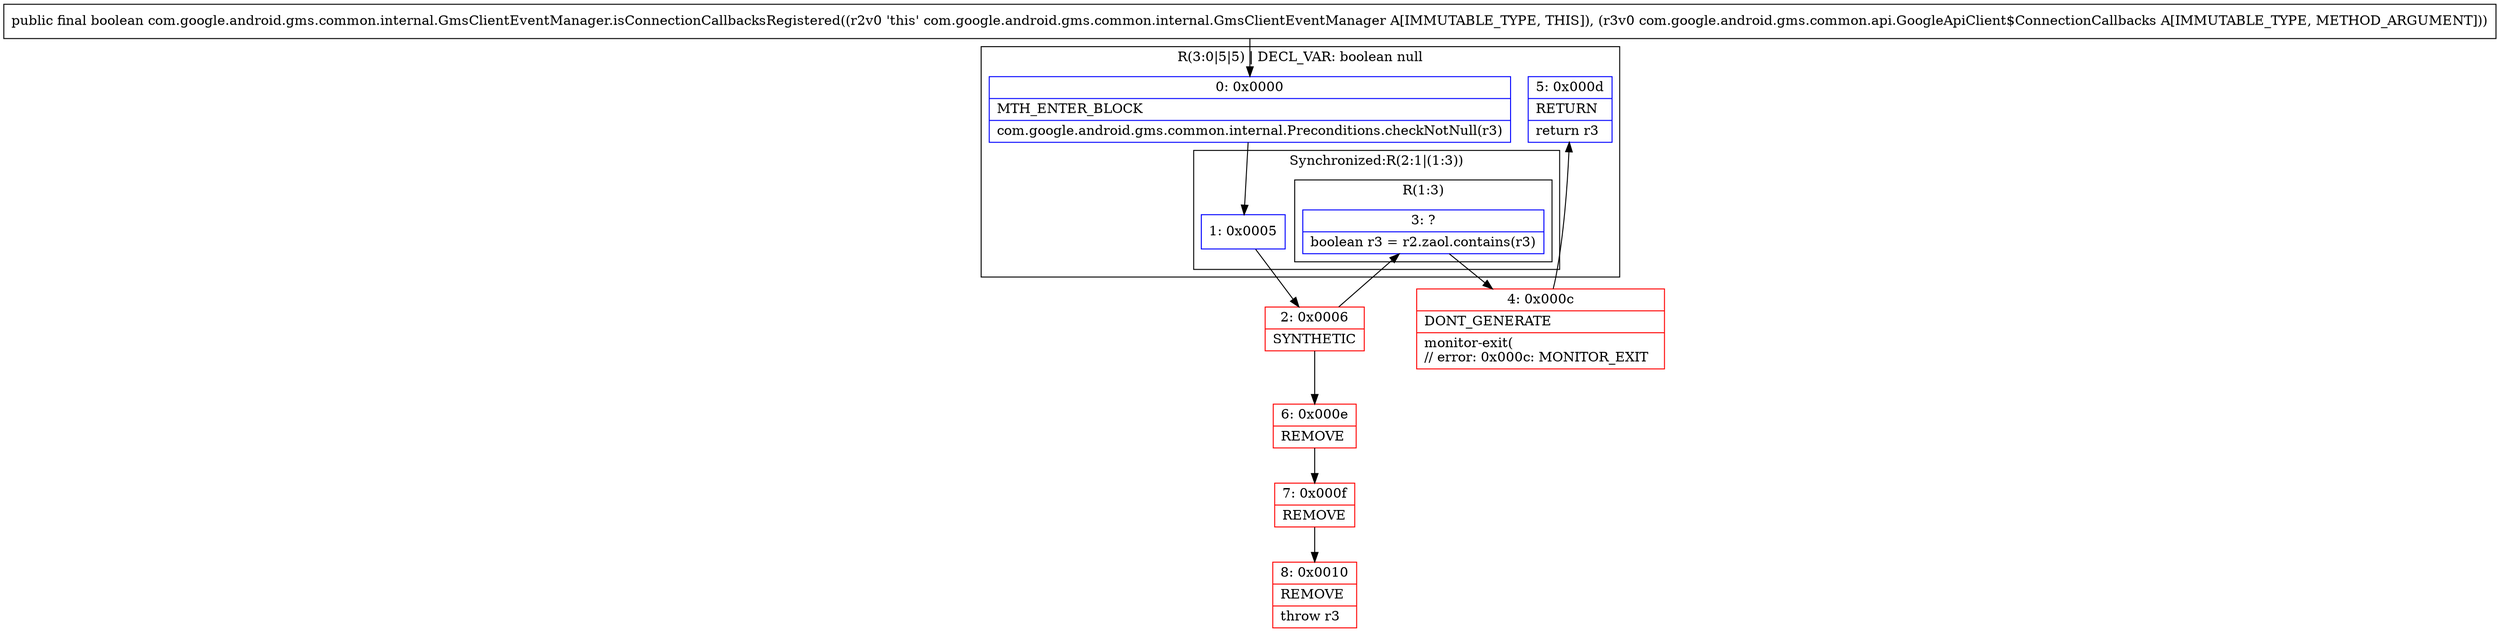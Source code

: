 digraph "CFG forcom.google.android.gms.common.internal.GmsClientEventManager.isConnectionCallbacksRegistered(Lcom\/google\/android\/gms\/common\/api\/GoogleApiClient$ConnectionCallbacks;)Z" {
subgraph cluster_Region_1234902823 {
label = "R(3:0|5|5) | DECL_VAR: boolean null\l";
node [shape=record,color=blue];
Node_0 [shape=record,label="{0\:\ 0x0000|MTH_ENTER_BLOCK\l|com.google.android.gms.common.internal.Preconditions.checkNotNull(r3)\l}"];
subgraph cluster_SynchronizedRegion_1423075210 {
label = "Synchronized:R(2:1|(1:3))";
node [shape=record,color=blue];
Node_1 [shape=record,label="{1\:\ 0x0005}"];
subgraph cluster_Region_232329676 {
label = "R(1:3)";
node [shape=record,color=blue];
Node_3 [shape=record,label="{3\:\ ?|boolean r3 = r2.zaol.contains(r3)\l}"];
}
}
Node_5 [shape=record,label="{5\:\ 0x000d|RETURN\l|return r3\l}"];
}
Node_2 [shape=record,color=red,label="{2\:\ 0x0006|SYNTHETIC\l}"];
Node_4 [shape=record,color=red,label="{4\:\ 0x000c|DONT_GENERATE\l|monitor\-exit(\l\/\/ error: 0x000c: MONITOR_EXIT  \l}"];
Node_6 [shape=record,color=red,label="{6\:\ 0x000e|REMOVE\l}"];
Node_7 [shape=record,color=red,label="{7\:\ 0x000f|REMOVE\l}"];
Node_8 [shape=record,color=red,label="{8\:\ 0x0010|REMOVE\l|throw r3\l}"];
MethodNode[shape=record,label="{public final boolean com.google.android.gms.common.internal.GmsClientEventManager.isConnectionCallbacksRegistered((r2v0 'this' com.google.android.gms.common.internal.GmsClientEventManager A[IMMUTABLE_TYPE, THIS]), (r3v0 com.google.android.gms.common.api.GoogleApiClient$ConnectionCallbacks A[IMMUTABLE_TYPE, METHOD_ARGUMENT])) }"];
MethodNode -> Node_0;
Node_0 -> Node_1;
Node_1 -> Node_2;
Node_3 -> Node_4;
Node_2 -> Node_3;
Node_2 -> Node_6;
Node_4 -> Node_5;
Node_6 -> Node_7;
Node_7 -> Node_8;
}

